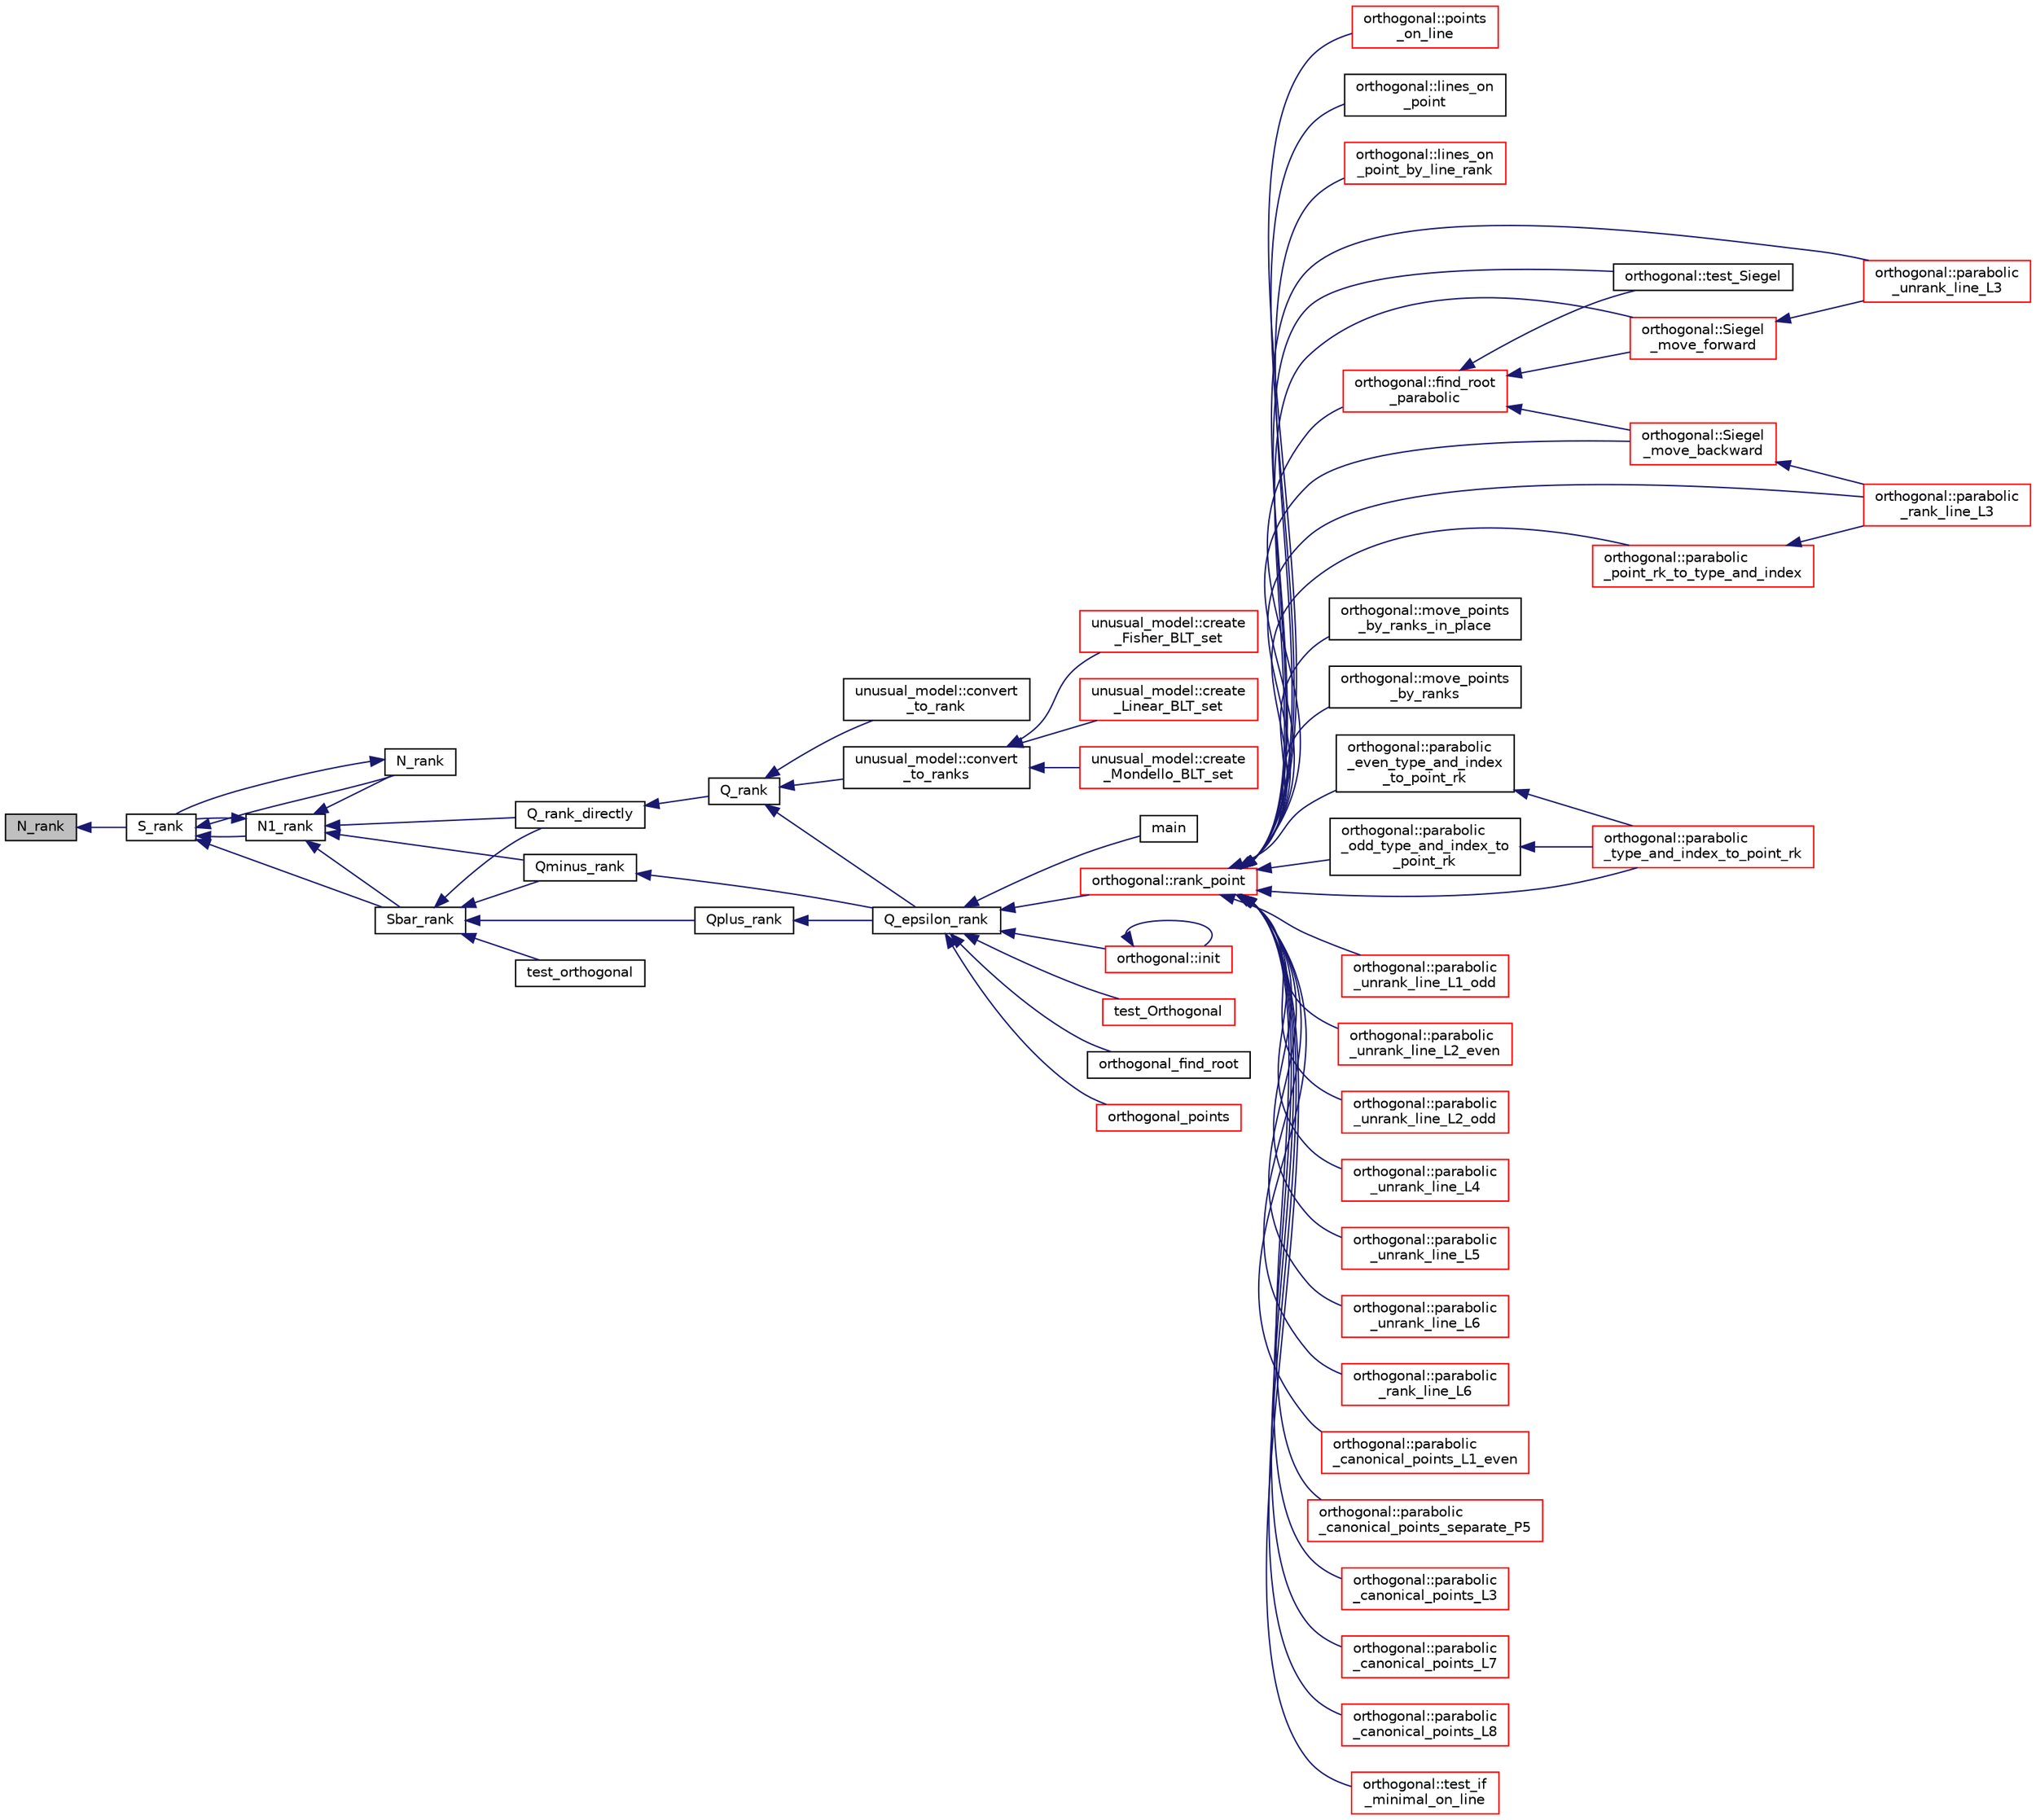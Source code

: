 digraph "N_rank"
{
  edge [fontname="Helvetica",fontsize="10",labelfontname="Helvetica",labelfontsize="10"];
  node [fontname="Helvetica",fontsize="10",shape=record];
  rankdir="LR";
  Node7109 [label="N_rank",height=0.2,width=0.4,color="black", fillcolor="grey75", style="filled", fontcolor="black"];
  Node7109 -> Node7110 [dir="back",color="midnightblue",fontsize="10",style="solid",fontname="Helvetica"];
  Node7110 [label="S_rank",height=0.2,width=0.4,color="black", fillcolor="white", style="filled",URL="$db/da0/lib_2foundations_2geometry_2orthogonal__points_8_c.html#a3a31f4ab7622dfd1d56e995cee509faa"];
  Node7110 -> Node7111 [dir="back",color="midnightblue",fontsize="10",style="solid",fontname="Helvetica"];
  Node7111 [label="N_rank",height=0.2,width=0.4,color="black", fillcolor="white", style="filled",URL="$db/da0/lib_2foundations_2geometry_2orthogonal__points_8_c.html#a750a27350273e325e879377a9ee17bbb"];
  Node7111 -> Node7110 [dir="back",color="midnightblue",fontsize="10",style="solid",fontname="Helvetica"];
  Node7110 -> Node7112 [dir="back",color="midnightblue",fontsize="10",style="solid",fontname="Helvetica"];
  Node7112 [label="N1_rank",height=0.2,width=0.4,color="black", fillcolor="white", style="filled",URL="$db/da0/lib_2foundations_2geometry_2orthogonal__points_8_c.html#aeb5e4527dd73fce52439f30400b9946a"];
  Node7112 -> Node7113 [dir="back",color="midnightblue",fontsize="10",style="solid",fontname="Helvetica"];
  Node7113 [label="Q_rank_directly",height=0.2,width=0.4,color="black", fillcolor="white", style="filled",URL="$db/da0/lib_2foundations_2geometry_2orthogonal__points_8_c.html#a5f856abfc1a984dc77a7e21a239ab88e"];
  Node7113 -> Node7114 [dir="back",color="midnightblue",fontsize="10",style="solid",fontname="Helvetica"];
  Node7114 [label="Q_rank",height=0.2,width=0.4,color="black", fillcolor="white", style="filled",URL="$db/da0/lib_2foundations_2geometry_2orthogonal__points_8_c.html#ad2671f4db3224df1e22494b9d946375e"];
  Node7114 -> Node7115 [dir="back",color="midnightblue",fontsize="10",style="solid",fontname="Helvetica"];
  Node7115 [label="Q_epsilon_rank",height=0.2,width=0.4,color="black", fillcolor="white", style="filled",URL="$db/da0/lib_2foundations_2geometry_2orthogonal__points_8_c.html#a0949e1151174e2988aa697cb31942e97"];
  Node7115 -> Node7116 [dir="back",color="midnightblue",fontsize="10",style="solid",fontname="Helvetica"];
  Node7116 [label="main",height=0.2,width=0.4,color="black", fillcolor="white", style="filled",URL="$d1/d15/apps_2combinatorics_2orthogonal_8_c.html#a3c04138a5bfe5d72780bb7e82a18e627"];
  Node7115 -> Node7117 [dir="back",color="midnightblue",fontsize="10",style="solid",fontname="Helvetica"];
  Node7117 [label="orthogonal::rank_point",height=0.2,width=0.4,color="red", fillcolor="white", style="filled",URL="$d7/daa/classorthogonal.html#adb4f1528590a804b3c011a68c9ebf655"];
  Node7117 -> Node7118 [dir="back",color="midnightblue",fontsize="10",style="solid",fontname="Helvetica"];
  Node7118 [label="orthogonal::points\l_on_line",height=0.2,width=0.4,color="red", fillcolor="white", style="filled",URL="$d7/daa/classorthogonal.html#afe1cc564902cc557d4d4d2ff85ee6839"];
  Node7117 -> Node7193 [dir="back",color="midnightblue",fontsize="10",style="solid",fontname="Helvetica"];
  Node7193 [label="orthogonal::lines_on\l_point",height=0.2,width=0.4,color="black", fillcolor="white", style="filled",URL="$d7/daa/classorthogonal.html#aa3249c7fddbc156af817fb274e41c914"];
  Node7117 -> Node7194 [dir="back",color="midnightblue",fontsize="10",style="solid",fontname="Helvetica"];
  Node7194 [label="orthogonal::lines_on\l_point_by_line_rank",height=0.2,width=0.4,color="red", fillcolor="white", style="filled",URL="$d7/daa/classorthogonal.html#adc21874b6da3cd3585c704994fb538aa"];
  Node7117 -> Node7214 [dir="back",color="midnightblue",fontsize="10",style="solid",fontname="Helvetica"];
  Node7214 [label="orthogonal::test_Siegel",height=0.2,width=0.4,color="black", fillcolor="white", style="filled",URL="$d7/daa/classorthogonal.html#ad6d248c572d92abe41416065addd4a69"];
  Node7117 -> Node7215 [dir="back",color="midnightblue",fontsize="10",style="solid",fontname="Helvetica"];
  Node7215 [label="orthogonal::move_points\l_by_ranks_in_place",height=0.2,width=0.4,color="black", fillcolor="white", style="filled",URL="$d7/daa/classorthogonal.html#a82fac7f7528e41392b5fe89860d4204d"];
  Node7117 -> Node7216 [dir="back",color="midnightblue",fontsize="10",style="solid",fontname="Helvetica"];
  Node7216 [label="orthogonal::move_points\l_by_ranks",height=0.2,width=0.4,color="black", fillcolor="white", style="filled",URL="$d7/daa/classorthogonal.html#a6b1b57c7b6114d7d51c9375fe5014b22"];
  Node7117 -> Node7217 [dir="back",color="midnightblue",fontsize="10",style="solid",fontname="Helvetica"];
  Node7217 [label="orthogonal::parabolic\l_type_and_index_to_point_rk",height=0.2,width=0.4,color="red", fillcolor="white", style="filled",URL="$d7/daa/classorthogonal.html#a67c316cf01b382762e6ac372f522d106"];
  Node7117 -> Node7467 [dir="back",color="midnightblue",fontsize="10",style="solid",fontname="Helvetica"];
  Node7467 [label="orthogonal::parabolic\l_even_type_and_index\l_to_point_rk",height=0.2,width=0.4,color="black", fillcolor="white", style="filled",URL="$d7/daa/classorthogonal.html#af43894039e8c5a8039f52b93dfa3ff77"];
  Node7467 -> Node7217 [dir="back",color="midnightblue",fontsize="10",style="solid",fontname="Helvetica"];
  Node7117 -> Node7468 [dir="back",color="midnightblue",fontsize="10",style="solid",fontname="Helvetica"];
  Node7468 [label="orthogonal::parabolic\l_odd_type_and_index_to\l_point_rk",height=0.2,width=0.4,color="black", fillcolor="white", style="filled",URL="$d7/daa/classorthogonal.html#aac70113614b52601e38b3ce8cbffbc9a"];
  Node7468 -> Node7217 [dir="back",color="midnightblue",fontsize="10",style="solid",fontname="Helvetica"];
  Node7117 -> Node7469 [dir="back",color="midnightblue",fontsize="10",style="solid",fontname="Helvetica"];
  Node7469 [label="orthogonal::parabolic\l_point_rk_to_type_and_index",height=0.2,width=0.4,color="red", fillcolor="white", style="filled",URL="$d7/daa/classorthogonal.html#aadca2791fa70e971edf85858b725502d"];
  Node7469 -> Node7460 [dir="back",color="midnightblue",fontsize="10",style="solid",fontname="Helvetica"];
  Node7460 [label="orthogonal::parabolic\l_rank_line_L3",height=0.2,width=0.4,color="red", fillcolor="white", style="filled",URL="$d7/daa/classorthogonal.html#afea1a02e2b439b28127cfa2a782da8c9"];
  Node7117 -> Node7448 [dir="back",color="midnightblue",fontsize="10",style="solid",fontname="Helvetica"];
  Node7448 [label="orthogonal::parabolic\l_unrank_line_L1_odd",height=0.2,width=0.4,color="red", fillcolor="white", style="filled",URL="$d7/daa/classorthogonal.html#af59966fe1bb32196deaafbe6849fdeb1"];
  Node7117 -> Node7455 [dir="back",color="midnightblue",fontsize="10",style="solid",fontname="Helvetica"];
  Node7455 [label="orthogonal::parabolic\l_unrank_line_L2_even",height=0.2,width=0.4,color="red", fillcolor="white", style="filled",URL="$d7/daa/classorthogonal.html#a57a7ad0d16ea67c0636c9f179eeed5d1"];
  Node7117 -> Node7456 [dir="back",color="midnightblue",fontsize="10",style="solid",fontname="Helvetica"];
  Node7456 [label="orthogonal::parabolic\l_unrank_line_L2_odd",height=0.2,width=0.4,color="red", fillcolor="white", style="filled",URL="$d7/daa/classorthogonal.html#a9ab8a29daee27c60803e2bf5026a9a9e"];
  Node7117 -> Node7459 [dir="back",color="midnightblue",fontsize="10",style="solid",fontname="Helvetica"];
  Node7459 [label="orthogonal::parabolic\l_unrank_line_L3",height=0.2,width=0.4,color="red", fillcolor="white", style="filled",URL="$d7/daa/classorthogonal.html#ae1edfba289a03ed4d383514c2b0dc4b7"];
  Node7117 -> Node7460 [dir="back",color="midnightblue",fontsize="10",style="solid",fontname="Helvetica"];
  Node7117 -> Node7461 [dir="back",color="midnightblue",fontsize="10",style="solid",fontname="Helvetica"];
  Node7461 [label="orthogonal::parabolic\l_unrank_line_L4",height=0.2,width=0.4,color="red", fillcolor="white", style="filled",URL="$d7/daa/classorthogonal.html#a6a30b6c7f59498ad8c7f2bec7c78d2ff"];
  Node7117 -> Node7463 [dir="back",color="midnightblue",fontsize="10",style="solid",fontname="Helvetica"];
  Node7463 [label="orthogonal::parabolic\l_unrank_line_L5",height=0.2,width=0.4,color="red", fillcolor="white", style="filled",URL="$d7/daa/classorthogonal.html#a77831b97ebbbc5d8103c5e7e0edfeb9b"];
  Node7117 -> Node7447 [dir="back",color="midnightblue",fontsize="10",style="solid",fontname="Helvetica"];
  Node7447 [label="orthogonal::parabolic\l_unrank_line_L6",height=0.2,width=0.4,color="red", fillcolor="white", style="filled",URL="$d7/daa/classorthogonal.html#a3fecd8b43b3e09d6b35e550850b11d56"];
  Node7117 -> Node7454 [dir="back",color="midnightblue",fontsize="10",style="solid",fontname="Helvetica"];
  Node7454 [label="orthogonal::parabolic\l_rank_line_L6",height=0.2,width=0.4,color="red", fillcolor="white", style="filled",URL="$d7/daa/classorthogonal.html#ab242f864cc2a012dee7c379649d2e566"];
  Node7117 -> Node7474 [dir="back",color="midnightblue",fontsize="10",style="solid",fontname="Helvetica"];
  Node7474 [label="orthogonal::find_root\l_parabolic",height=0.2,width=0.4,color="red", fillcolor="white", style="filled",URL="$d7/daa/classorthogonal.html#a2e4453bb31692707f8a9e8b660b2e136"];
  Node7474 -> Node7214 [dir="back",color="midnightblue",fontsize="10",style="solid",fontname="Helvetica"];
  Node7474 -> Node7477 [dir="back",color="midnightblue",fontsize="10",style="solid",fontname="Helvetica"];
  Node7477 [label="orthogonal::Siegel\l_move_forward",height=0.2,width=0.4,color="red", fillcolor="white", style="filled",URL="$d7/daa/classorthogonal.html#a065d0faccc00df42afd671dac644d480"];
  Node7477 -> Node7459 [dir="back",color="midnightblue",fontsize="10",style="solid",fontname="Helvetica"];
  Node7474 -> Node7479 [dir="back",color="midnightblue",fontsize="10",style="solid",fontname="Helvetica"];
  Node7479 [label="orthogonal::Siegel\l_move_backward",height=0.2,width=0.4,color="red", fillcolor="white", style="filled",URL="$d7/daa/classorthogonal.html#a365beaf002d1ffc9a600e73f1983e800"];
  Node7479 -> Node7460 [dir="back",color="midnightblue",fontsize="10",style="solid",fontname="Helvetica"];
  Node7117 -> Node7477 [dir="back",color="midnightblue",fontsize="10",style="solid",fontname="Helvetica"];
  Node7117 -> Node7479 [dir="back",color="midnightblue",fontsize="10",style="solid",fontname="Helvetica"];
  Node7117 -> Node7481 [dir="back",color="midnightblue",fontsize="10",style="solid",fontname="Helvetica"];
  Node7481 [label="orthogonal::parabolic\l_canonical_points_L1_even",height=0.2,width=0.4,color="red", fillcolor="white", style="filled",URL="$d7/daa/classorthogonal.html#ab0b604545d072f29150a4004ca96444b"];
  Node7117 -> Node7484 [dir="back",color="midnightblue",fontsize="10",style="solid",fontname="Helvetica"];
  Node7484 [label="orthogonal::parabolic\l_canonical_points_separate_P5",height=0.2,width=0.4,color="red", fillcolor="white", style="filled",URL="$d7/daa/classorthogonal.html#a8d0027eb77931aa6f8651f392b9b4e79"];
  Node7117 -> Node7485 [dir="back",color="midnightblue",fontsize="10",style="solid",fontname="Helvetica"];
  Node7485 [label="orthogonal::parabolic\l_canonical_points_L3",height=0.2,width=0.4,color="red", fillcolor="white", style="filled",URL="$d7/daa/classorthogonal.html#a753ec2a388f3b866bd96928051911802"];
  Node7117 -> Node7486 [dir="back",color="midnightblue",fontsize="10",style="solid",fontname="Helvetica"];
  Node7486 [label="orthogonal::parabolic\l_canonical_points_L7",height=0.2,width=0.4,color="red", fillcolor="white", style="filled",URL="$d7/daa/classorthogonal.html#a24a02b853a67fddf218aa24a185506eb"];
  Node7117 -> Node7487 [dir="back",color="midnightblue",fontsize="10",style="solid",fontname="Helvetica"];
  Node7487 [label="orthogonal::parabolic\l_canonical_points_L8",height=0.2,width=0.4,color="red", fillcolor="white", style="filled",URL="$d7/daa/classorthogonal.html#ad6539385a01fde3384fa94fd4256ee38"];
  Node7117 -> Node7488 [dir="back",color="midnightblue",fontsize="10",style="solid",fontname="Helvetica"];
  Node7488 [label="orthogonal::test_if\l_minimal_on_line",height=0.2,width=0.4,color="red", fillcolor="white", style="filled",URL="$d7/daa/classorthogonal.html#ac1c98fb2e2bea810ab68ccc3097528b1"];
  Node7115 -> Node7221 [dir="back",color="midnightblue",fontsize="10",style="solid",fontname="Helvetica"];
  Node7221 [label="orthogonal::init",height=0.2,width=0.4,color="red", fillcolor="white", style="filled",URL="$d7/daa/classorthogonal.html#a8bd53ba30f34ac50889503f0f3ef6deb"];
  Node7221 -> Node7221 [dir="back",color="midnightblue",fontsize="10",style="solid",fontname="Helvetica"];
  Node7115 -> Node7494 [dir="back",color="midnightblue",fontsize="10",style="solid",fontname="Helvetica"];
  Node7494 [label="test_Orthogonal",height=0.2,width=0.4,color="red", fillcolor="white", style="filled",URL="$db/da0/lib_2foundations_2geometry_2orthogonal__points_8_c.html#a071f90f8a33649e2d4a8f5c9a401a4f4"];
  Node7115 -> Node7495 [dir="back",color="midnightblue",fontsize="10",style="solid",fontname="Helvetica"];
  Node7495 [label="orthogonal_find_root",height=0.2,width=0.4,color="black", fillcolor="white", style="filled",URL="$db/da0/lib_2foundations_2geometry_2orthogonal__points_8_c.html#a6c7b16f839dc3e1ee95f61a37139c8a0"];
  Node7115 -> Node7496 [dir="back",color="midnightblue",fontsize="10",style="solid",fontname="Helvetica"];
  Node7496 [label="orthogonal_points",height=0.2,width=0.4,color="red", fillcolor="white", style="filled",URL="$d7/d83/points_8_c.html#a2a86a595e599aecd619f0046595252e4"];
  Node7114 -> Node7498 [dir="back",color="midnightblue",fontsize="10",style="solid",fontname="Helvetica"];
  Node7498 [label="unusual_model::convert\l_to_ranks",height=0.2,width=0.4,color="black", fillcolor="white", style="filled",URL="$dc/d50/classunusual__model.html#ab5cdb8ec08ae842b6ae4831385e9934b"];
  Node7498 -> Node7499 [dir="back",color="midnightblue",fontsize="10",style="solid",fontname="Helvetica"];
  Node7499 [label="unusual_model::create\l_Fisher_BLT_set",height=0.2,width=0.4,color="red", fillcolor="white", style="filled",URL="$dc/d50/classunusual__model.html#ad8a52feef5e6da3cee43dd09c64c5eeb"];
  Node7498 -> Node7503 [dir="back",color="midnightblue",fontsize="10",style="solid",fontname="Helvetica"];
  Node7503 [label="unusual_model::create\l_Linear_BLT_set",height=0.2,width=0.4,color="red", fillcolor="white", style="filled",URL="$dc/d50/classunusual__model.html#ae1a8f13e4e870b50e7fa24671f709d3b"];
  Node7498 -> Node7505 [dir="back",color="midnightblue",fontsize="10",style="solid",fontname="Helvetica"];
  Node7505 [label="unusual_model::create\l_Mondello_BLT_set",height=0.2,width=0.4,color="red", fillcolor="white", style="filled",URL="$dc/d50/classunusual__model.html#a24648c38693c1595023ed28b3eed0972"];
  Node7114 -> Node7507 [dir="back",color="midnightblue",fontsize="10",style="solid",fontname="Helvetica"];
  Node7507 [label="unusual_model::convert\l_to_rank",height=0.2,width=0.4,color="black", fillcolor="white", style="filled",URL="$dc/d50/classunusual__model.html#ac3c9a8673189d7f889ff019f1c2a9bf7"];
  Node7112 -> Node7508 [dir="back",color="midnightblue",fontsize="10",style="solid",fontname="Helvetica"];
  Node7508 [label="Qminus_rank",height=0.2,width=0.4,color="black", fillcolor="white", style="filled",URL="$db/da0/lib_2foundations_2geometry_2orthogonal__points_8_c.html#aec3e3dad3c2c12fa081edab0af2cb91a"];
  Node7508 -> Node7115 [dir="back",color="midnightblue",fontsize="10",style="solid",fontname="Helvetica"];
  Node7112 -> Node7110 [dir="back",color="midnightblue",fontsize="10",style="solid",fontname="Helvetica"];
  Node7112 -> Node7111 [dir="back",color="midnightblue",fontsize="10",style="solid",fontname="Helvetica"];
  Node7112 -> Node7509 [dir="back",color="midnightblue",fontsize="10",style="solid",fontname="Helvetica"];
  Node7509 [label="Sbar_rank",height=0.2,width=0.4,color="black", fillcolor="white", style="filled",URL="$db/da0/lib_2foundations_2geometry_2orthogonal__points_8_c.html#a9f987613e1f3dd623ce4032443a5a4a3"];
  Node7509 -> Node7113 [dir="back",color="midnightblue",fontsize="10",style="solid",fontname="Helvetica"];
  Node7509 -> Node7510 [dir="back",color="midnightblue",fontsize="10",style="solid",fontname="Helvetica"];
  Node7510 [label="Qplus_rank",height=0.2,width=0.4,color="black", fillcolor="white", style="filled",URL="$db/da0/lib_2foundations_2geometry_2orthogonal__points_8_c.html#aaa1be357d007a845ce2866169d63afb7"];
  Node7510 -> Node7115 [dir="back",color="midnightblue",fontsize="10",style="solid",fontname="Helvetica"];
  Node7509 -> Node7508 [dir="back",color="midnightblue",fontsize="10",style="solid",fontname="Helvetica"];
  Node7509 -> Node7511 [dir="back",color="midnightblue",fontsize="10",style="solid",fontname="Helvetica"];
  Node7511 [label="test_orthogonal",height=0.2,width=0.4,color="black", fillcolor="white", style="filled",URL="$db/da0/lib_2foundations_2geometry_2orthogonal__points_8_c.html#ac991de424f12f1e96291c9df540caf16"];
  Node7110 -> Node7509 [dir="back",color="midnightblue",fontsize="10",style="solid",fontname="Helvetica"];
}
